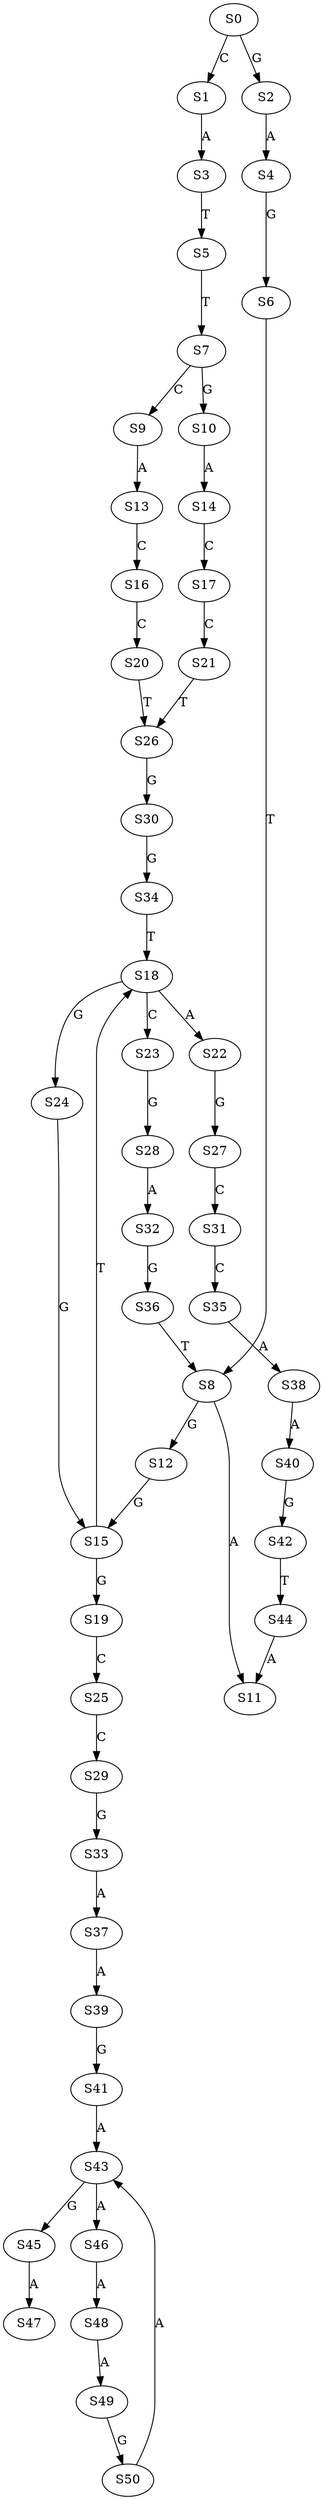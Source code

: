 strict digraph  {
	S0 -> S1 [ label = C ];
	S0 -> S2 [ label = G ];
	S1 -> S3 [ label = A ];
	S2 -> S4 [ label = A ];
	S3 -> S5 [ label = T ];
	S4 -> S6 [ label = G ];
	S5 -> S7 [ label = T ];
	S6 -> S8 [ label = T ];
	S7 -> S9 [ label = C ];
	S7 -> S10 [ label = G ];
	S8 -> S11 [ label = A ];
	S8 -> S12 [ label = G ];
	S9 -> S13 [ label = A ];
	S10 -> S14 [ label = A ];
	S12 -> S15 [ label = G ];
	S13 -> S16 [ label = C ];
	S14 -> S17 [ label = C ];
	S15 -> S18 [ label = T ];
	S15 -> S19 [ label = G ];
	S16 -> S20 [ label = C ];
	S17 -> S21 [ label = C ];
	S18 -> S22 [ label = A ];
	S18 -> S23 [ label = C ];
	S18 -> S24 [ label = G ];
	S19 -> S25 [ label = C ];
	S20 -> S26 [ label = T ];
	S21 -> S26 [ label = T ];
	S22 -> S27 [ label = G ];
	S23 -> S28 [ label = G ];
	S24 -> S15 [ label = G ];
	S25 -> S29 [ label = C ];
	S26 -> S30 [ label = G ];
	S27 -> S31 [ label = C ];
	S28 -> S32 [ label = A ];
	S29 -> S33 [ label = G ];
	S30 -> S34 [ label = G ];
	S31 -> S35 [ label = C ];
	S32 -> S36 [ label = G ];
	S33 -> S37 [ label = A ];
	S34 -> S18 [ label = T ];
	S35 -> S38 [ label = A ];
	S36 -> S8 [ label = T ];
	S37 -> S39 [ label = A ];
	S38 -> S40 [ label = A ];
	S39 -> S41 [ label = G ];
	S40 -> S42 [ label = G ];
	S41 -> S43 [ label = A ];
	S42 -> S44 [ label = T ];
	S43 -> S45 [ label = G ];
	S43 -> S46 [ label = A ];
	S44 -> S11 [ label = A ];
	S45 -> S47 [ label = A ];
	S46 -> S48 [ label = A ];
	S48 -> S49 [ label = A ];
	S49 -> S50 [ label = G ];
	S50 -> S43 [ label = A ];
}
